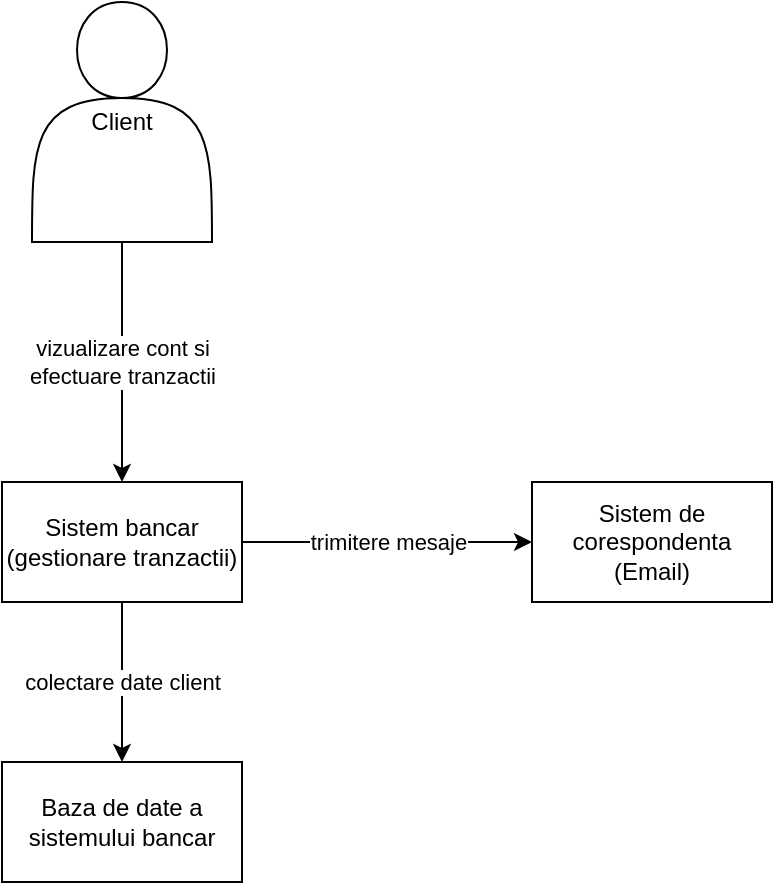 <mxfile version="12.2.6" type="device" pages="1"><diagram id="zTET348aI3nLIWBzM-t_" name="Page-1"><mxGraphModel dx="669" dy="689" grid="1" gridSize="10" guides="1" tooltips="1" connect="1" arrows="1" fold="1" page="1" pageScale="1" pageWidth="850" pageHeight="1100" math="0" shadow="0"><root><mxCell id="0"/><mxCell id="1" parent="0"/><mxCell id="PWMru-H1-5WWmLWo2iZn-4" value="vizualizare cont si &lt;br&gt;efectuare tranzactii" style="edgeStyle=orthogonalEdgeStyle;rounded=0;orthogonalLoop=1;jettySize=auto;html=1;" parent="1" source="PWMru-H1-5WWmLWo2iZn-1" target="PWMru-H1-5WWmLWo2iZn-2" edge="1"><mxGeometry relative="1" as="geometry"><mxPoint x="410" y="180" as="targetPoint"/></mxGeometry></mxCell><mxCell id="PWMru-H1-5WWmLWo2iZn-1" value="Client" style="shape=actor;whiteSpace=wrap;html=1;" parent="1" vertex="1"><mxGeometry x="380" y="60" width="90" height="120" as="geometry"/></mxCell><mxCell id="PWMru-H1-5WWmLWo2iZn-6" value="trimitere mesaje" style="edgeStyle=orthogonalEdgeStyle;rounded=0;orthogonalLoop=1;jettySize=auto;html=1;exitX=1;exitY=0.5;exitDx=0;exitDy=0;entryX=0;entryY=0.5;entryDx=0;entryDy=0;" parent="1" source="PWMru-H1-5WWmLWo2iZn-2" target="PWMru-H1-5WWmLWo2iZn-5" edge="1"><mxGeometry relative="1" as="geometry"/></mxCell><mxCell id="PWMru-H1-5WWmLWo2iZn-8" value="colectare date client" style="edgeStyle=orthogonalEdgeStyle;rounded=0;orthogonalLoop=1;jettySize=auto;html=1;exitX=0.5;exitY=1;exitDx=0;exitDy=0;entryX=0.5;entryY=0;entryDx=0;entryDy=0;" parent="1" source="PWMru-H1-5WWmLWo2iZn-2" target="PWMru-H1-5WWmLWo2iZn-7" edge="1"><mxGeometry relative="1" as="geometry"/></mxCell><mxCell id="PWMru-H1-5WWmLWo2iZn-2" value="Sistem bancar&lt;br&gt;(gestionare tranzactii)" style="rounded=0;whiteSpace=wrap;html=1;" parent="1" vertex="1"><mxGeometry x="365" y="300" width="120" height="60" as="geometry"/></mxCell><mxCell id="PWMru-H1-5WWmLWo2iZn-5" value="Sistem de corespondenta&lt;br&gt;(Email)" style="rounded=0;whiteSpace=wrap;html=1;" parent="1" vertex="1"><mxGeometry x="630" y="300" width="120" height="60" as="geometry"/></mxCell><mxCell id="PWMru-H1-5WWmLWo2iZn-7" value="Baza de date a sistemului bancar" style="rounded=0;whiteSpace=wrap;html=1;" parent="1" vertex="1"><mxGeometry x="365" y="440" width="120" height="60" as="geometry"/></mxCell></root></mxGraphModel></diagram></mxfile>